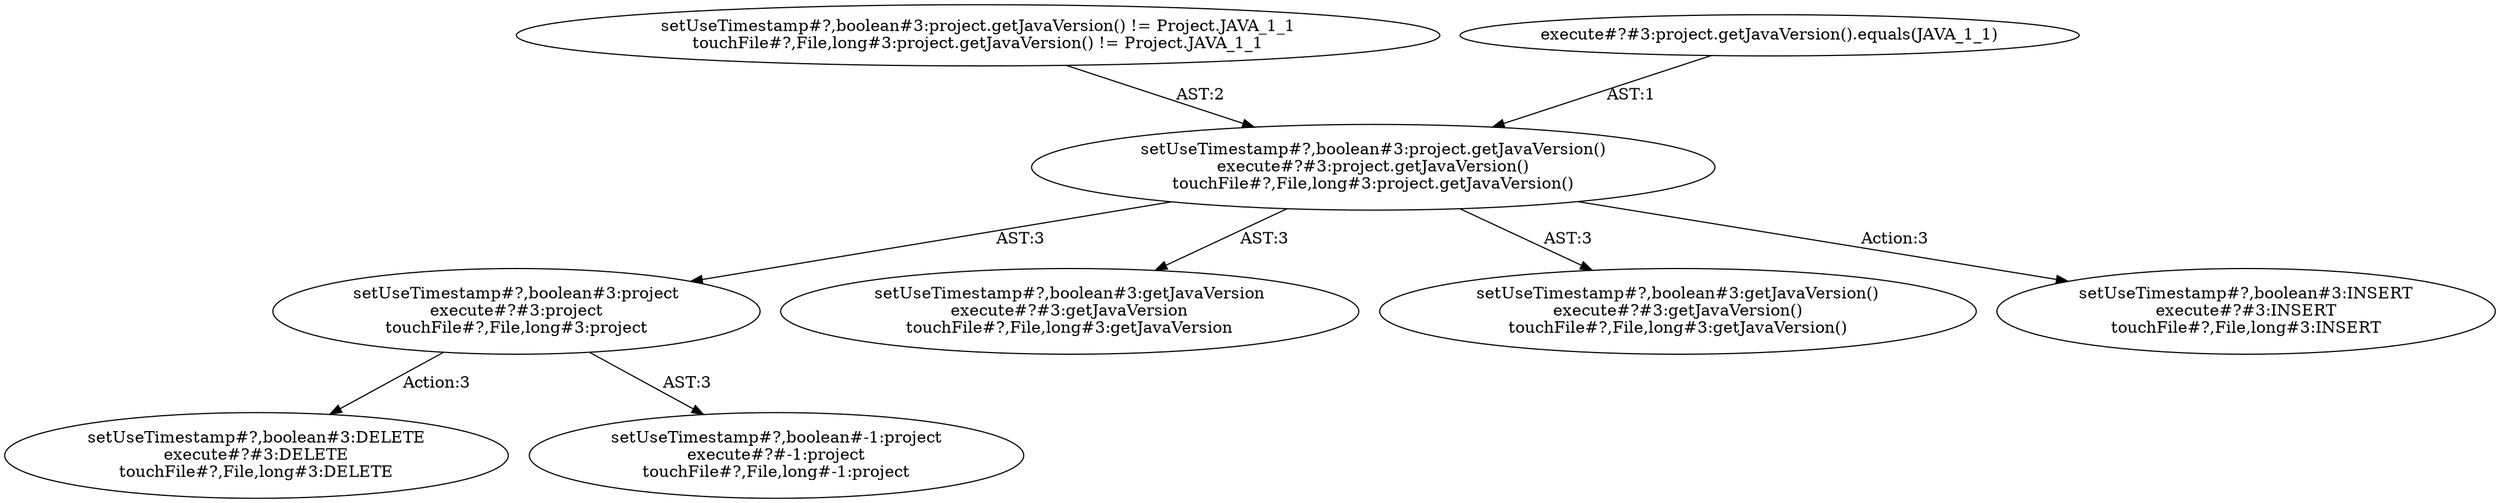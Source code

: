 digraph "Pattern" {
0 [label="setUseTimestamp#?,boolean#3:DELETE
execute#?#3:DELETE
touchFile#?,File,long#3:DELETE" shape=ellipse]
1 [label="setUseTimestamp#?,boolean#3:project
execute#?#3:project
touchFile#?,File,long#3:project" shape=ellipse]
2 [label="setUseTimestamp#?,boolean#3:project.getJavaVersion()
execute#?#3:project.getJavaVersion()
touchFile#?,File,long#3:project.getJavaVersion()" shape=ellipse]
3 [label="setUseTimestamp#?,boolean#3:project.getJavaVersion() != Project.JAVA_1_1
touchFile#?,File,long#3:project.getJavaVersion() != Project.JAVA_1_1" shape=ellipse]
4 [label="setUseTimestamp#?,boolean#3:getJavaVersion
execute#?#3:getJavaVersion
touchFile#?,File,long#3:getJavaVersion" shape=ellipse]
5 [label="setUseTimestamp#?,boolean#3:getJavaVersion()
execute#?#3:getJavaVersion()
touchFile#?,File,long#3:getJavaVersion()" shape=ellipse]
6 [label="setUseTimestamp#?,boolean#3:INSERT
execute#?#3:INSERT
touchFile#?,File,long#3:INSERT" shape=ellipse]
7 [label="setUseTimestamp#?,boolean#-1:project
execute#?#-1:project
touchFile#?,File,long#-1:project" shape=ellipse]
8 [label="execute#?#3:project.getJavaVersion().equals(JAVA_1_1)" shape=ellipse]
1 -> 0 [label="Action:3"];
1 -> 7 [label="AST:3"];
2 -> 1 [label="AST:3"];
2 -> 4 [label="AST:3"];
2 -> 5 [label="AST:3"];
2 -> 6 [label="Action:3"];
3 -> 2 [label="AST:2"];
8 -> 2 [label="AST:1"];
}